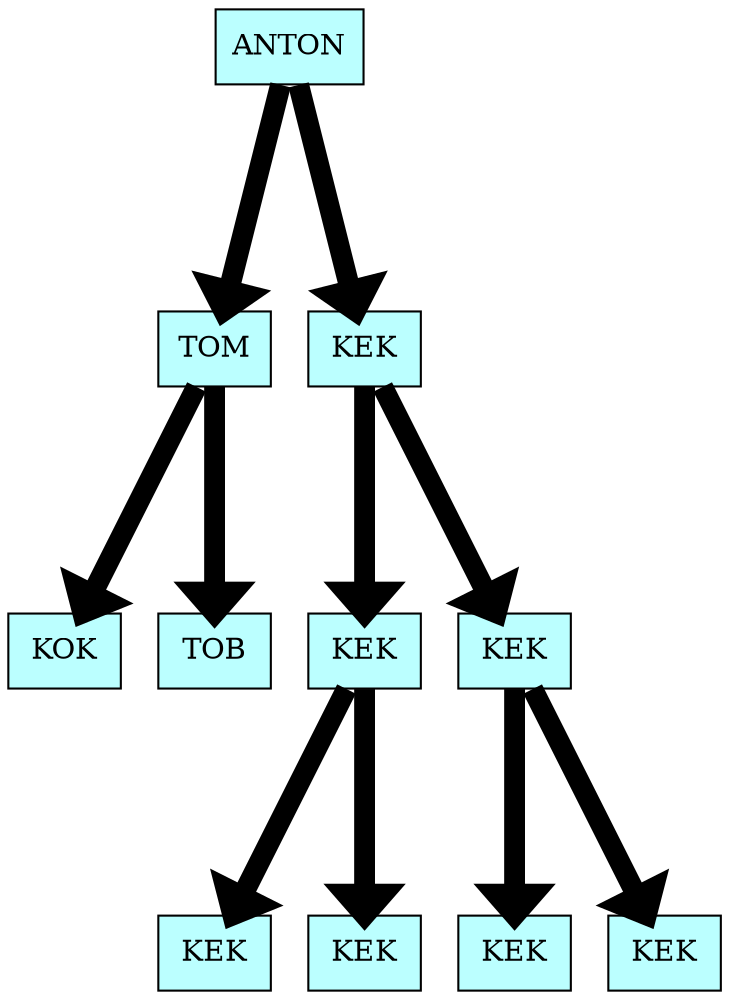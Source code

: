digraph structs {    
rankdir = TB;        
graph [dpi = 200];   
ranksep = 1.5;       
edge[penwidth = 10]; 
cell0 [style = filled, color = black, fillcolor = paleturquoise1,
shape=record,label = " { <ptr> ANTON} " ];                         
cell1 [style = filled, color = black, fillcolor = paleturquoise1,
shape=record,label = " { <ptr> TOM} " ];                         
cell2 [style = filled, color = black, fillcolor = paleturquoise1,
shape=record,label = " { <ptr> KOK} " ];                         
cell3 [style = filled, color = black, fillcolor = paleturquoise1,
shape=record,label = " { <ptr> TOB} " ];                         
cell4 [style = filled, color = black, fillcolor = paleturquoise1,
shape=record,label = " { <ptr> KEK} " ];                         
cell5 [style = filled, color = black, fillcolor = paleturquoise1,
shape=record,label = " { <ptr> KEK} " ];                         
cell6 [style = filled, color = black, fillcolor = paleturquoise1,
shape=record,label = " { <ptr> KEK} " ];                         
cell7 [style = filled, color = black, fillcolor = paleturquoise1,
shape=record,label = " { <ptr> KEK} " ];                         
cell8 [style = filled, color = black, fillcolor = paleturquoise1,
shape=record,label = " { <ptr> KEK} " ];                         
cell9 [style = filled, color = black, fillcolor = paleturquoise1,
shape=record,label = " { <ptr> KEK} " ];                         
cell10 [style = filled, color = black, fillcolor = paleturquoise1,
shape=record,label = " { <ptr> KEK} " ];                         
cell0 -> cell1;
cell1 -> cell2;
cell1 -> cell3;
cell0 -> cell4;
cell4 -> cell5;
cell5 -> cell6;
cell5 -> cell7;
cell4 -> cell8;
cell8 -> cell9;
cell8 -> cell10;
}
